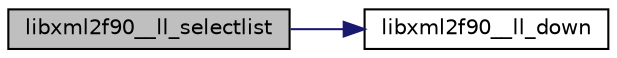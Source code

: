 digraph "libxml2f90__ll_selectlist"
{
 // LATEX_PDF_SIZE
  edge [fontname="Helvetica",fontsize="10",labelfontname="Helvetica",labelfontsize="10"];
  node [fontname="Helvetica",fontsize="10",shape=record];
  rankdir="LR";
  Node1 [label="libxml2f90__ll_selectlist",height=0.2,width=0.4,color="black", fillcolor="grey75", style="filled", fontcolor="black",tooltip=" "];
  Node1 -> Node2 [color="midnightblue",fontsize="10",style="solid",fontname="Helvetica"];
  Node2 [label="libxml2f90__ll_down",height=0.2,width=0.4,color="black", fillcolor="white", style="filled",URL="$libxml2f90_8f90__pp_8f90.html#abe93b7544a083264c1c567ae64b7afa1",tooltip=" "];
}
